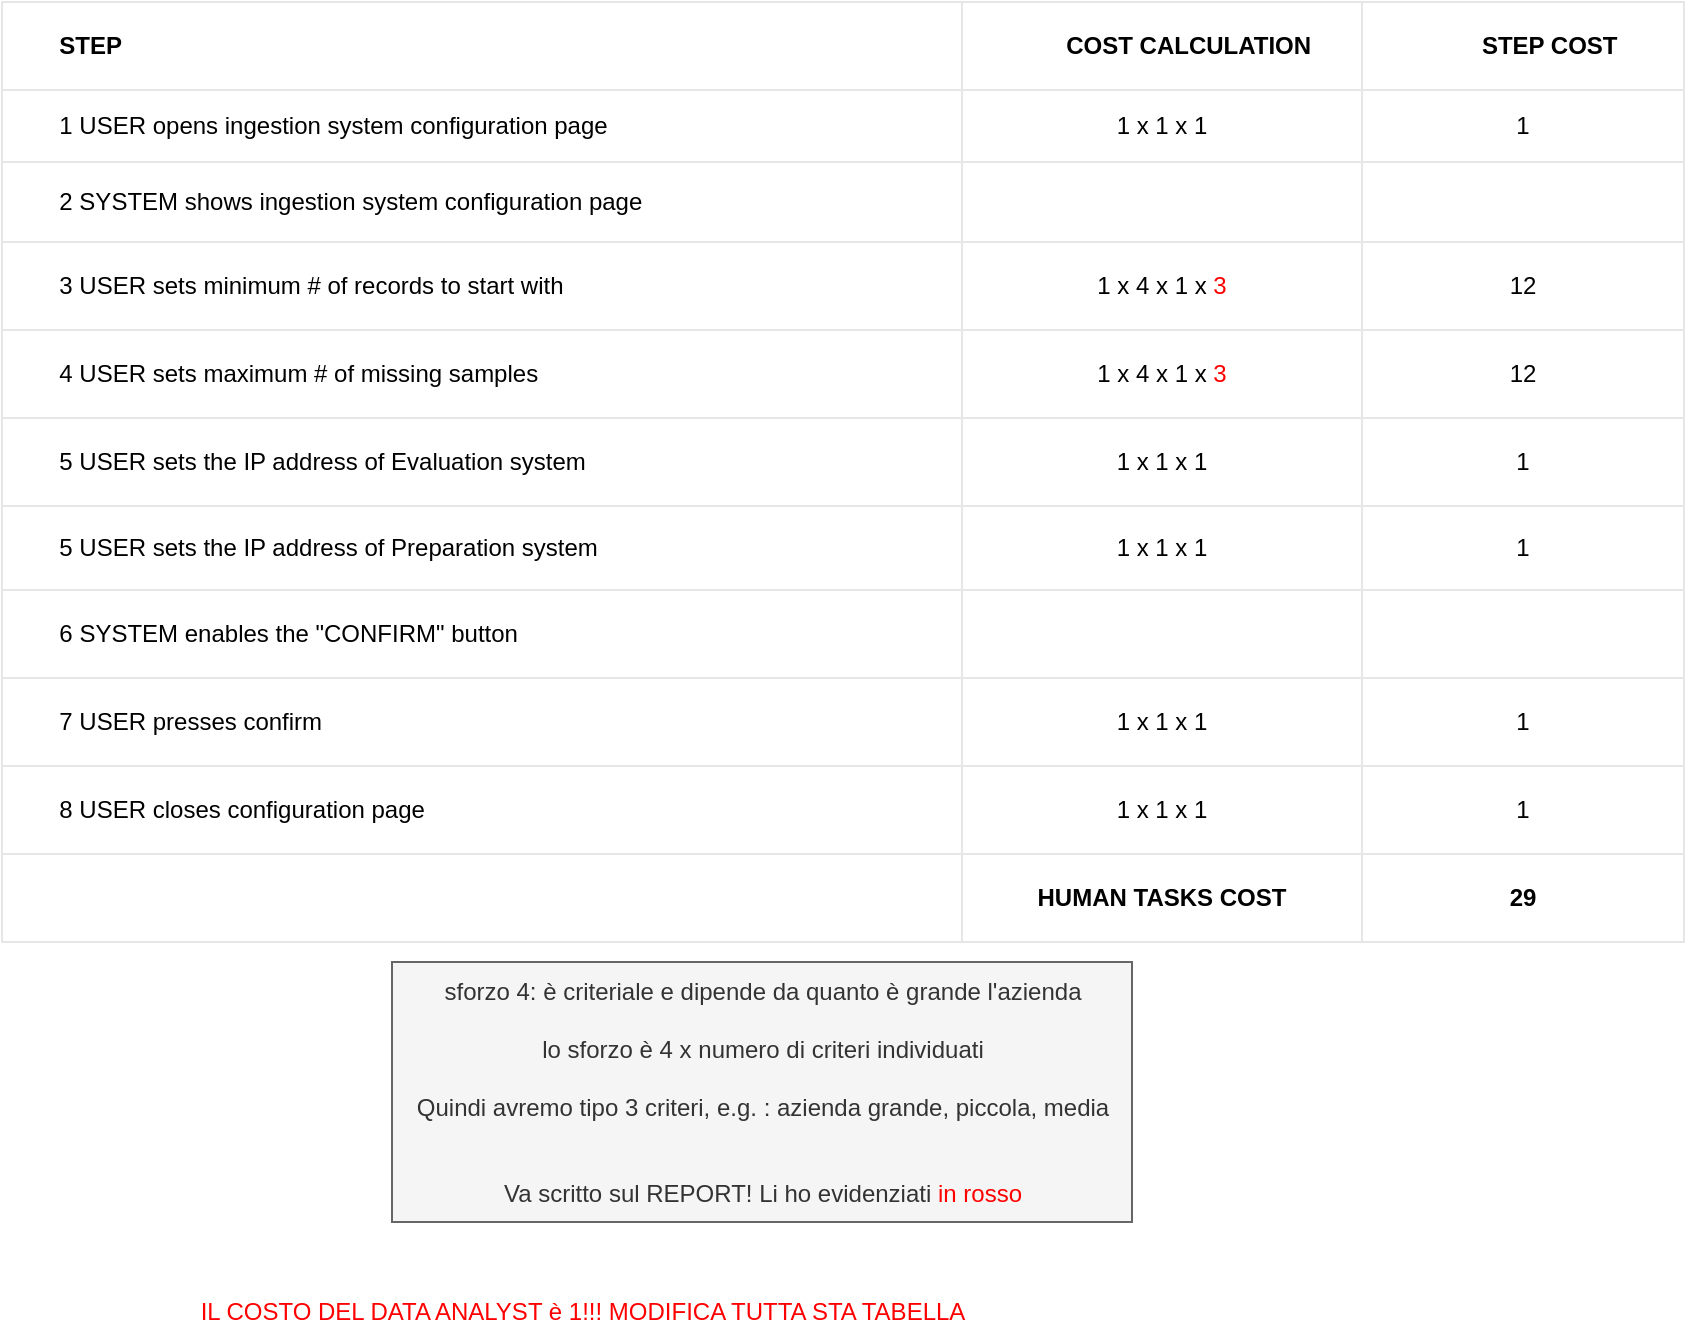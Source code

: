 <mxfile>
    <diagram id="BsJJMlh7w6Zq6paSyuua" name="Page-1">
        <mxGraphModel dx="1767" dy="766" grid="1" gridSize="10" guides="1" tooltips="1" connect="1" arrows="1" fold="1" page="1" pageScale="1" pageWidth="850" pageHeight="1100" math="0" shadow="0">
            <root>
                <mxCell id="0"/>
                <mxCell id="1" parent="0"/>
                <mxCell id="2" value="" style="childLayout=tableLayout;recursiveResize=0;shadow=0;strokeColor=#E6E6E6;align=center;" parent="1" vertex="1">
                    <mxGeometry x="-845" y="20" width="841" height="470" as="geometry"/>
                </mxCell>
                <mxCell id="3" value="" style="shape=tableRow;horizontal=0;startSize=0;swimlaneHead=0;swimlaneBody=0;top=0;left=0;bottom=0;right=0;dropTarget=0;collapsible=0;recursiveResize=0;expand=0;fontStyle=0;fillColor=none;strokeColor=inherit;align=center;" parent="2" vertex="1">
                    <mxGeometry width="841" height="44" as="geometry"/>
                </mxCell>
                <mxCell id="4" value="&lt;span style=&quot;white-space: pre;&quot;&gt;&#9;&lt;/span&gt;STEP" style="connectable=0;recursiveResize=0;strokeColor=inherit;fillColor=none;align=left;whiteSpace=wrap;html=1;fontStyle=1;labelPosition=center;verticalLabelPosition=middle;verticalAlign=middle;" parent="3" vertex="1">
                    <mxGeometry width="480" height="44" as="geometry">
                        <mxRectangle width="480" height="44" as="alternateBounds"/>
                    </mxGeometry>
                </mxCell>
                <mxCell id="5" value="&lt;span style=&quot;white-space: pre;&quot;&gt;&#9;&lt;/span&gt;COST CALCULATION" style="connectable=0;recursiveResize=0;strokeColor=inherit;fillColor=none;align=center;whiteSpace=wrap;html=1;fontStyle=1" parent="3" vertex="1">
                    <mxGeometry x="480" width="200" height="44" as="geometry">
                        <mxRectangle width="200" height="44" as="alternateBounds"/>
                    </mxGeometry>
                </mxCell>
                <mxCell id="6" value="&lt;span style=&quot;white-space: pre;&quot;&gt;&#9;&lt;/span&gt;STEP COST" style="connectable=0;recursiveResize=0;strokeColor=inherit;fillColor=none;align=center;whiteSpace=wrap;html=1;fontStyle=1" parent="3" vertex="1">
                    <mxGeometry x="680" width="161" height="44" as="geometry">
                        <mxRectangle width="161" height="44" as="alternateBounds"/>
                    </mxGeometry>
                </mxCell>
                <mxCell id="7" style="shape=tableRow;horizontal=0;startSize=0;swimlaneHead=0;swimlaneBody=0;top=0;left=0;bottom=0;right=0;dropTarget=0;collapsible=0;recursiveResize=0;expand=0;fontStyle=0;fillColor=none;strokeColor=inherit;align=center;" parent="2" vertex="1">
                    <mxGeometry y="44" width="841" height="36" as="geometry"/>
                </mxCell>
                <mxCell id="8" value="&lt;span style=&quot;white-space: pre;&quot;&gt;&#9;&lt;/span&gt;1 USER opens ingestion system configuration page" style="connectable=0;recursiveResize=0;strokeColor=inherit;fillColor=none;align=left;whiteSpace=wrap;html=1;labelPosition=center;verticalLabelPosition=middle;verticalAlign=middle;" parent="7" vertex="1">
                    <mxGeometry width="480" height="36" as="geometry">
                        <mxRectangle width="480" height="36" as="alternateBounds"/>
                    </mxGeometry>
                </mxCell>
                <mxCell id="9" value="1 x 1 x 1" style="connectable=0;recursiveResize=0;strokeColor=inherit;fillColor=none;align=center;whiteSpace=wrap;html=1;" parent="7" vertex="1">
                    <mxGeometry x="480" width="200" height="36" as="geometry">
                        <mxRectangle width="200" height="36" as="alternateBounds"/>
                    </mxGeometry>
                </mxCell>
                <mxCell id="10" value="1" style="connectable=0;recursiveResize=0;strokeColor=inherit;fillColor=none;align=center;whiteSpace=wrap;html=1;" parent="7" vertex="1">
                    <mxGeometry x="680" width="161" height="36" as="geometry">
                        <mxRectangle width="161" height="36" as="alternateBounds"/>
                    </mxGeometry>
                </mxCell>
                <mxCell id="11" style="shape=tableRow;horizontal=0;startSize=0;swimlaneHead=0;swimlaneBody=0;top=0;left=0;bottom=0;right=0;dropTarget=0;collapsible=0;recursiveResize=0;expand=0;fontStyle=0;fillColor=none;strokeColor=inherit;align=center;" parent="2" vertex="1">
                    <mxGeometry y="80" width="841" height="40" as="geometry"/>
                </mxCell>
                <mxCell id="12" value="&lt;span style=&quot;&quot;&gt;&#9;&lt;/span&gt;&lt;span style=&quot;white-space: pre;&quot;&gt;&#9;&lt;/span&gt;2 SYSTEM shows ingestion system configuration page" style="connectable=0;recursiveResize=0;strokeColor=inherit;fillColor=none;align=left;whiteSpace=wrap;html=1;labelPosition=center;verticalLabelPosition=middle;verticalAlign=middle;" parent="11" vertex="1">
                    <mxGeometry width="480" height="40" as="geometry">
                        <mxRectangle width="480" height="40" as="alternateBounds"/>
                    </mxGeometry>
                </mxCell>
                <mxCell id="13" value="" style="connectable=0;recursiveResize=0;strokeColor=inherit;fillColor=none;align=center;whiteSpace=wrap;html=1;" parent="11" vertex="1">
                    <mxGeometry x="480" width="200" height="40" as="geometry">
                        <mxRectangle width="200" height="40" as="alternateBounds"/>
                    </mxGeometry>
                </mxCell>
                <mxCell id="14" style="connectable=0;recursiveResize=0;strokeColor=inherit;fillColor=none;align=center;whiteSpace=wrap;html=1;" parent="11" vertex="1">
                    <mxGeometry x="680" width="161" height="40" as="geometry">
                        <mxRectangle width="161" height="40" as="alternateBounds"/>
                    </mxGeometry>
                </mxCell>
                <mxCell id="15" style="shape=tableRow;horizontal=0;startSize=0;swimlaneHead=0;swimlaneBody=0;top=0;left=0;bottom=0;right=0;dropTarget=0;collapsible=0;recursiveResize=0;expand=0;fontStyle=0;fillColor=none;strokeColor=inherit;align=center;" parent="2" vertex="1">
                    <mxGeometry y="120" width="841" height="44" as="geometry"/>
                </mxCell>
                <mxCell id="16" value="&lt;span style=&quot;border-color: var(--border-color);&quot;&gt;&#9;&lt;/span&gt;&lt;span style=&quot;&quot;&gt;&#9;&lt;/span&gt;&lt;span style=&quot;white-space: pre;&quot;&gt;&#9;&lt;/span&gt;3 USER sets minimum # of records to start with" style="connectable=0;recursiveResize=0;strokeColor=inherit;fillColor=none;align=left;whiteSpace=wrap;html=1;labelPosition=center;verticalLabelPosition=middle;verticalAlign=middle;" parent="15" vertex="1">
                    <mxGeometry width="480" height="44" as="geometry">
                        <mxRectangle width="480" height="44" as="alternateBounds"/>
                    </mxGeometry>
                </mxCell>
                <mxCell id="17" value="1 x 4 x 1 x &lt;font color=&quot;#ff0000&quot;&gt;3&lt;/font&gt;" style="connectable=0;recursiveResize=0;strokeColor=inherit;fillColor=none;align=center;whiteSpace=wrap;html=1;" parent="15" vertex="1">
                    <mxGeometry x="480" width="200" height="44" as="geometry">
                        <mxRectangle width="200" height="44" as="alternateBounds"/>
                    </mxGeometry>
                </mxCell>
                <mxCell id="18" value="12" style="connectable=0;recursiveResize=0;strokeColor=inherit;fillColor=none;align=center;whiteSpace=wrap;html=1;" parent="15" vertex="1">
                    <mxGeometry x="680" width="161" height="44" as="geometry">
                        <mxRectangle width="161" height="44" as="alternateBounds"/>
                    </mxGeometry>
                </mxCell>
                <mxCell id="19" style="shape=tableRow;horizontal=0;startSize=0;swimlaneHead=0;swimlaneBody=0;top=0;left=0;bottom=0;right=0;dropTarget=0;collapsible=0;recursiveResize=0;expand=0;fontStyle=0;fillColor=none;strokeColor=inherit;align=center;" parent="2" vertex="1">
                    <mxGeometry y="164" width="841" height="44" as="geometry"/>
                </mxCell>
                <mxCell id="20" value="&lt;span style=&quot;&quot;&gt;&#9;&lt;/span&gt;&lt;span style=&quot;white-space: pre;&quot;&gt;&#9;&lt;/span&gt;4&amp;nbsp;USER sets maximum # of missing samples" style="connectable=0;recursiveResize=0;strokeColor=inherit;fillColor=none;align=left;whiteSpace=wrap;html=1;labelPosition=center;verticalLabelPosition=middle;verticalAlign=middle;" parent="19" vertex="1">
                    <mxGeometry width="480" height="44" as="geometry">
                        <mxRectangle width="480" height="44" as="alternateBounds"/>
                    </mxGeometry>
                </mxCell>
                <mxCell id="21" value="1 x 4 x 1 x &lt;font color=&quot;#ff0000&quot;&gt;3&lt;/font&gt;" style="connectable=0;recursiveResize=0;strokeColor=inherit;fillColor=none;align=center;whiteSpace=wrap;html=1;" parent="19" vertex="1">
                    <mxGeometry x="480" width="200" height="44" as="geometry">
                        <mxRectangle width="200" height="44" as="alternateBounds"/>
                    </mxGeometry>
                </mxCell>
                <mxCell id="22" value="12" style="connectable=0;recursiveResize=0;strokeColor=inherit;fillColor=none;align=center;whiteSpace=wrap;html=1;" parent="19" vertex="1">
                    <mxGeometry x="680" width="161" height="44" as="geometry">
                        <mxRectangle width="161" height="44" as="alternateBounds"/>
                    </mxGeometry>
                </mxCell>
                <mxCell id="23" style="shape=tableRow;horizontal=0;startSize=0;swimlaneHead=0;swimlaneBody=0;top=0;left=0;bottom=0;right=0;dropTarget=0;collapsible=0;recursiveResize=0;expand=0;fontStyle=0;fillColor=none;strokeColor=inherit;align=center;" parent="2" vertex="1">
                    <mxGeometry y="208" width="841" height="44" as="geometry"/>
                </mxCell>
                <mxCell id="24" value="&lt;span style=&quot;border-color: var(--border-color);&quot;&gt;&#9;&lt;/span&gt;&lt;span style=&quot;&quot;&gt;&#9;&lt;/span&gt;&lt;span style=&quot;white-space: pre;&quot;&gt;&#9;&lt;/span&gt;5&amp;nbsp;USER sets the IP address of Evaluation system" style="connectable=0;recursiveResize=0;strokeColor=inherit;fillColor=none;align=left;whiteSpace=wrap;html=1;labelPosition=center;verticalLabelPosition=middle;verticalAlign=middle;" parent="23" vertex="1">
                    <mxGeometry width="480" height="44" as="geometry">
                        <mxRectangle width="480" height="44" as="alternateBounds"/>
                    </mxGeometry>
                </mxCell>
                <mxCell id="25" value="1 x 1 x 1" style="connectable=0;recursiveResize=0;strokeColor=inherit;fillColor=none;align=center;whiteSpace=wrap;html=1;" parent="23" vertex="1">
                    <mxGeometry x="480" width="200" height="44" as="geometry">
                        <mxRectangle width="200" height="44" as="alternateBounds"/>
                    </mxGeometry>
                </mxCell>
                <mxCell id="26" value="1" style="connectable=0;recursiveResize=0;strokeColor=inherit;fillColor=none;align=center;whiteSpace=wrap;html=1;" parent="23" vertex="1">
                    <mxGeometry x="680" width="161" height="44" as="geometry">
                        <mxRectangle width="161" height="44" as="alternateBounds"/>
                    </mxGeometry>
                </mxCell>
                <mxCell id="27" style="shape=tableRow;horizontal=0;startSize=0;swimlaneHead=0;swimlaneBody=0;top=0;left=0;bottom=0;right=0;dropTarget=0;collapsible=0;recursiveResize=0;expand=0;fontStyle=0;fillColor=none;strokeColor=inherit;align=center;" parent="2" vertex="1">
                    <mxGeometry y="252" width="841" height="42" as="geometry"/>
                </mxCell>
                <mxCell id="28" value="&lt;span style=&quot;border-color: var(--border-color);&quot;&gt;&#9;&lt;/span&gt;&lt;span style=&quot;white-space: pre;&quot;&gt;&#9;&lt;/span&gt;5&amp;nbsp;USER sets the IP address of Preparation system" style="connectable=0;recursiveResize=0;strokeColor=inherit;fillColor=none;align=left;whiteSpace=wrap;html=1;labelPosition=center;verticalLabelPosition=middle;verticalAlign=middle;" parent="27" vertex="1">
                    <mxGeometry width="480" height="42" as="geometry">
                        <mxRectangle width="480" height="42" as="alternateBounds"/>
                    </mxGeometry>
                </mxCell>
                <mxCell id="29" value="1 x 1 x 1" style="connectable=0;recursiveResize=0;strokeColor=inherit;fillColor=none;align=center;whiteSpace=wrap;html=1;" parent="27" vertex="1">
                    <mxGeometry x="480" width="200" height="42" as="geometry">
                        <mxRectangle width="200" height="42" as="alternateBounds"/>
                    </mxGeometry>
                </mxCell>
                <mxCell id="30" value="1" style="connectable=0;recursiveResize=0;strokeColor=inherit;fillColor=none;align=center;whiteSpace=wrap;html=1;" parent="27" vertex="1">
                    <mxGeometry x="680" width="161" height="42" as="geometry">
                        <mxRectangle width="161" height="42" as="alternateBounds"/>
                    </mxGeometry>
                </mxCell>
                <mxCell id="31" style="shape=tableRow;horizontal=0;startSize=0;swimlaneHead=0;swimlaneBody=0;top=0;left=0;bottom=0;right=0;dropTarget=0;collapsible=0;recursiveResize=0;expand=0;fontStyle=0;fillColor=none;strokeColor=inherit;align=center;" parent="2" vertex="1">
                    <mxGeometry y="294" width="841" height="44" as="geometry"/>
                </mxCell>
                <mxCell id="32" value="&lt;span style=&quot;white-space: pre;&quot;&gt;&#9;6&lt;/span&gt;&amp;nbsp;SYSTEM enables the &quot;CONFIRM&quot; button" style="connectable=0;recursiveResize=0;strokeColor=inherit;fillColor=none;align=left;whiteSpace=wrap;html=1;labelPosition=center;verticalLabelPosition=middle;verticalAlign=middle;" parent="31" vertex="1">
                    <mxGeometry width="480" height="44" as="geometry">
                        <mxRectangle width="480" height="44" as="alternateBounds"/>
                    </mxGeometry>
                </mxCell>
                <mxCell id="33" value="" style="connectable=0;recursiveResize=0;strokeColor=inherit;fillColor=none;align=center;whiteSpace=wrap;html=1;" parent="31" vertex="1">
                    <mxGeometry x="480" width="200" height="44" as="geometry">
                        <mxRectangle width="200" height="44" as="alternateBounds"/>
                    </mxGeometry>
                </mxCell>
                <mxCell id="34" value="" style="connectable=0;recursiveResize=0;strokeColor=inherit;fillColor=none;align=center;whiteSpace=wrap;html=1;" parent="31" vertex="1">
                    <mxGeometry x="680" width="161" height="44" as="geometry">
                        <mxRectangle width="161" height="44" as="alternateBounds"/>
                    </mxGeometry>
                </mxCell>
                <mxCell id="35" style="shape=tableRow;horizontal=0;startSize=0;swimlaneHead=0;swimlaneBody=0;top=0;left=0;bottom=0;right=0;dropTarget=0;collapsible=0;recursiveResize=0;expand=0;fontStyle=0;fillColor=none;strokeColor=inherit;align=center;" parent="2" vertex="1">
                    <mxGeometry y="338" width="841" height="44" as="geometry"/>
                </mxCell>
                <mxCell id="36" value="&lt;span style=&quot;white-space: pre;&quot;&gt;&#9;&lt;/span&gt;7 USER presses confirm" style="connectable=0;recursiveResize=0;strokeColor=inherit;fillColor=none;align=left;whiteSpace=wrap;html=1;labelPosition=center;verticalLabelPosition=middle;verticalAlign=middle;" parent="35" vertex="1">
                    <mxGeometry width="480" height="44" as="geometry">
                        <mxRectangle width="480" height="44" as="alternateBounds"/>
                    </mxGeometry>
                </mxCell>
                <mxCell id="37" value="1 x 1 x 1" style="connectable=0;recursiveResize=0;strokeColor=inherit;fillColor=none;align=center;whiteSpace=wrap;html=1;" parent="35" vertex="1">
                    <mxGeometry x="480" width="200" height="44" as="geometry">
                        <mxRectangle width="200" height="44" as="alternateBounds"/>
                    </mxGeometry>
                </mxCell>
                <mxCell id="38" value="1" style="connectable=0;recursiveResize=0;strokeColor=inherit;fillColor=none;align=center;whiteSpace=wrap;html=1;" parent="35" vertex="1">
                    <mxGeometry x="680" width="161" height="44" as="geometry">
                        <mxRectangle width="161" height="44" as="alternateBounds"/>
                    </mxGeometry>
                </mxCell>
                <mxCell id="39" style="shape=tableRow;horizontal=0;startSize=0;swimlaneHead=0;swimlaneBody=0;top=0;left=0;bottom=0;right=0;dropTarget=0;collapsible=0;recursiveResize=0;expand=0;fontStyle=0;fillColor=none;strokeColor=inherit;align=center;" parent="2" vertex="1">
                    <mxGeometry y="382" width="841" height="44" as="geometry"/>
                </mxCell>
                <mxCell id="40" value="&lt;span style=&quot;white-space: pre;&quot;&gt;&#9;&lt;/span&gt;8&amp;nbsp;USER closes configuration page" style="connectable=0;recursiveResize=0;strokeColor=inherit;fillColor=none;align=left;whiteSpace=wrap;html=1;labelPosition=center;verticalLabelPosition=middle;verticalAlign=middle;" parent="39" vertex="1">
                    <mxGeometry width="480" height="44" as="geometry">
                        <mxRectangle width="480" height="44" as="alternateBounds"/>
                    </mxGeometry>
                </mxCell>
                <mxCell id="41" value="1 x 1 x 1" style="connectable=0;recursiveResize=0;strokeColor=inherit;fillColor=none;align=center;whiteSpace=wrap;html=1;" parent="39" vertex="1">
                    <mxGeometry x="480" width="200" height="44" as="geometry">
                        <mxRectangle width="200" height="44" as="alternateBounds"/>
                    </mxGeometry>
                </mxCell>
                <mxCell id="42" value="1" style="connectable=0;recursiveResize=0;strokeColor=inherit;fillColor=none;align=center;whiteSpace=wrap;html=1;" parent="39" vertex="1">
                    <mxGeometry x="680" width="161" height="44" as="geometry">
                        <mxRectangle width="161" height="44" as="alternateBounds"/>
                    </mxGeometry>
                </mxCell>
                <mxCell id="51" style="shape=tableRow;horizontal=0;startSize=0;swimlaneHead=0;swimlaneBody=0;top=0;left=0;bottom=0;right=0;dropTarget=0;collapsible=0;recursiveResize=0;expand=0;fontStyle=0;fillColor=none;strokeColor=inherit;align=center;" parent="2" vertex="1">
                    <mxGeometry y="426" width="841" height="44" as="geometry"/>
                </mxCell>
                <mxCell id="52" style="connectable=0;recursiveResize=0;strokeColor=inherit;fillColor=none;align=left;whiteSpace=wrap;html=1;labelPosition=center;verticalLabelPosition=middle;verticalAlign=middle;" parent="51" vertex="1">
                    <mxGeometry width="480" height="44" as="geometry">
                        <mxRectangle width="480" height="44" as="alternateBounds"/>
                    </mxGeometry>
                </mxCell>
                <mxCell id="53" value="&lt;b&gt;HUMAN TASKS COST&lt;/b&gt;" style="connectable=0;recursiveResize=0;strokeColor=inherit;fillColor=none;align=center;whiteSpace=wrap;html=1;" parent="51" vertex="1">
                    <mxGeometry x="480" width="200" height="44" as="geometry">
                        <mxRectangle width="200" height="44" as="alternateBounds"/>
                    </mxGeometry>
                </mxCell>
                <mxCell id="54" value="29" style="connectable=0;recursiveResize=0;strokeColor=inherit;fillColor=none;align=center;whiteSpace=wrap;html=1;fontStyle=1" parent="51" vertex="1">
                    <mxGeometry x="680" width="161" height="44" as="geometry">
                        <mxRectangle width="161" height="44" as="alternateBounds"/>
                    </mxGeometry>
                </mxCell>
                <mxCell id="56" value="sforzo 4: è criteriale e dipende da quanto è grande l'azienda&lt;br&gt;&lt;br&gt;lo sforzo è 4 x numero di criteri individuati&lt;br&gt;&lt;br&gt;Quindi avremo tipo 3 criteri, e.g. : azienda grande, piccola, media&lt;br&gt;&lt;br&gt;&lt;br&gt;Va scritto sul REPORT! Li ho evidenziati &lt;font color=&quot;#ff0000&quot;&gt;in rosso&lt;/font&gt;" style="text;html=1;align=center;verticalAlign=middle;resizable=0;points=[];autosize=1;fillColor=#f5f5f5;fontColor=#333333;strokeColor=#666666;" parent="1" vertex="1">
                    <mxGeometry x="-650" y="500" width="370" height="130" as="geometry"/>
                </mxCell>
                <mxCell id="57" value="&lt;font color=&quot;#ff0000&quot;&gt;IL COSTO DEL DATA ANALYST è 1!!! MODIFICA TUTTA STA TABELLA&lt;/font&gt;" style="text;html=1;align=center;verticalAlign=middle;resizable=0;points=[];autosize=1;strokeColor=none;fillColor=none;" vertex="1" parent="1">
                    <mxGeometry x="-760" y="660" width="410" height="30" as="geometry"/>
                </mxCell>
            </root>
        </mxGraphModel>
    </diagram>
</mxfile>